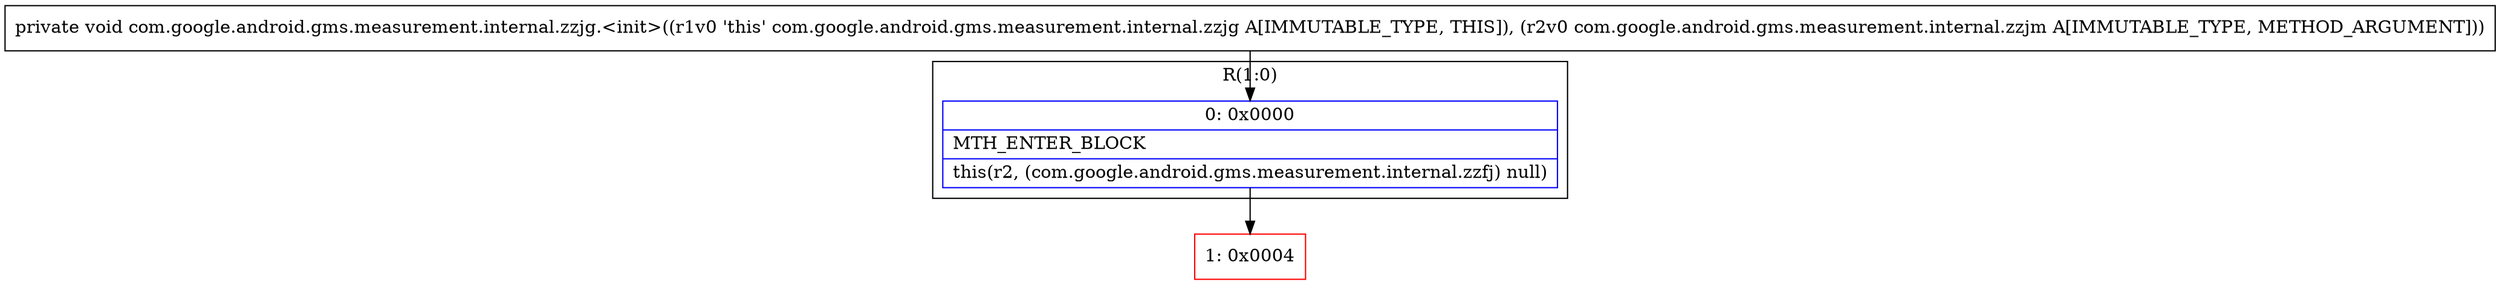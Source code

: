 digraph "CFG forcom.google.android.gms.measurement.internal.zzjg.\<init\>(Lcom\/google\/android\/gms\/measurement\/internal\/zzjm;)V" {
subgraph cluster_Region_426558860 {
label = "R(1:0)";
node [shape=record,color=blue];
Node_0 [shape=record,label="{0\:\ 0x0000|MTH_ENTER_BLOCK\l|this(r2, (com.google.android.gms.measurement.internal.zzfj) null)\l}"];
}
Node_1 [shape=record,color=red,label="{1\:\ 0x0004}"];
MethodNode[shape=record,label="{private void com.google.android.gms.measurement.internal.zzjg.\<init\>((r1v0 'this' com.google.android.gms.measurement.internal.zzjg A[IMMUTABLE_TYPE, THIS]), (r2v0 com.google.android.gms.measurement.internal.zzjm A[IMMUTABLE_TYPE, METHOD_ARGUMENT])) }"];
MethodNode -> Node_0;
Node_0 -> Node_1;
}

